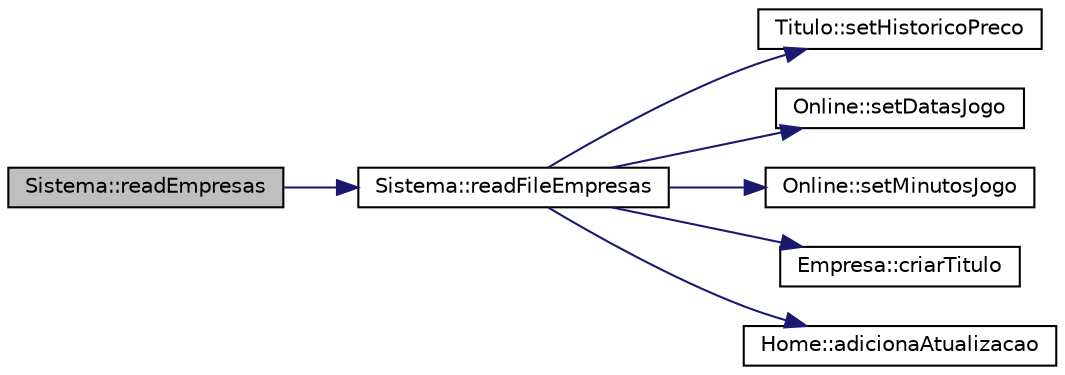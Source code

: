 digraph "Sistema::readEmpresas"
{
  edge [fontname="Helvetica",fontsize="10",labelfontname="Helvetica",labelfontsize="10"];
  node [fontname="Helvetica",fontsize="10",shape=record];
  rankdir="LR";
  Node84 [label="Sistema::readEmpresas",height=0.2,width=0.4,color="black", fillcolor="grey75", style="filled", fontcolor="black"];
  Node84 -> Node85 [color="midnightblue",fontsize="10",style="solid",fontname="Helvetica"];
  Node85 [label="Sistema::readFileEmpresas",height=0.2,width=0.4,color="black", fillcolor="white", style="filled",URL="$class_sistema.html#a00f929e5b2ca1dcc821edb14f9de5a24"];
  Node85 -> Node86 [color="midnightblue",fontsize="10",style="solid",fontname="Helvetica"];
  Node86 [label="Titulo::setHistoricoPreco",height=0.2,width=0.4,color="black", fillcolor="white", style="filled",URL="$class_titulo.html#a8ea091928732a5ff5b974e003668a778",tooltip="Permite atualizar o historico de precos do titulo. "];
  Node85 -> Node87 [color="midnightblue",fontsize="10",style="solid",fontname="Helvetica"];
  Node87 [label="Online::setDatasJogo",height=0.2,width=0.4,color="black", fillcolor="white", style="filled",URL="$class_online.html#a3c0b8d3393271eabfa702629c979fb93",tooltip="Altera as datas jogadas. "];
  Node85 -> Node88 [color="midnightblue",fontsize="10",style="solid",fontname="Helvetica"];
  Node88 [label="Online::setMinutosJogo",height=0.2,width=0.4,color="black", fillcolor="white", style="filled",URL="$class_online.html#a71cc818cd9b8020a470efc14f636a9f9",tooltip="Altera os minutos jogados por data. "];
  Node85 -> Node89 [color="midnightblue",fontsize="10",style="solid",fontname="Helvetica"];
  Node89 [label="Empresa::criarTitulo",height=0.2,width=0.4,color="black", fillcolor="white", style="filled",URL="$class_empresa.html#a3c6eb96c694dcb6db1e402d6db1c439a"];
  Node85 -> Node90 [color="midnightblue",fontsize="10",style="solid",fontname="Helvetica"];
  Node90 [label="Home::adicionaAtualizacao",height=0.2,width=0.4,color="black", fillcolor="white", style="filled",URL="$class_home.html#a94aec68b520d98ac38c6794b5771cd53",tooltip="Adiciona uma data ao vetor data_de_atualizacao. "];
}

